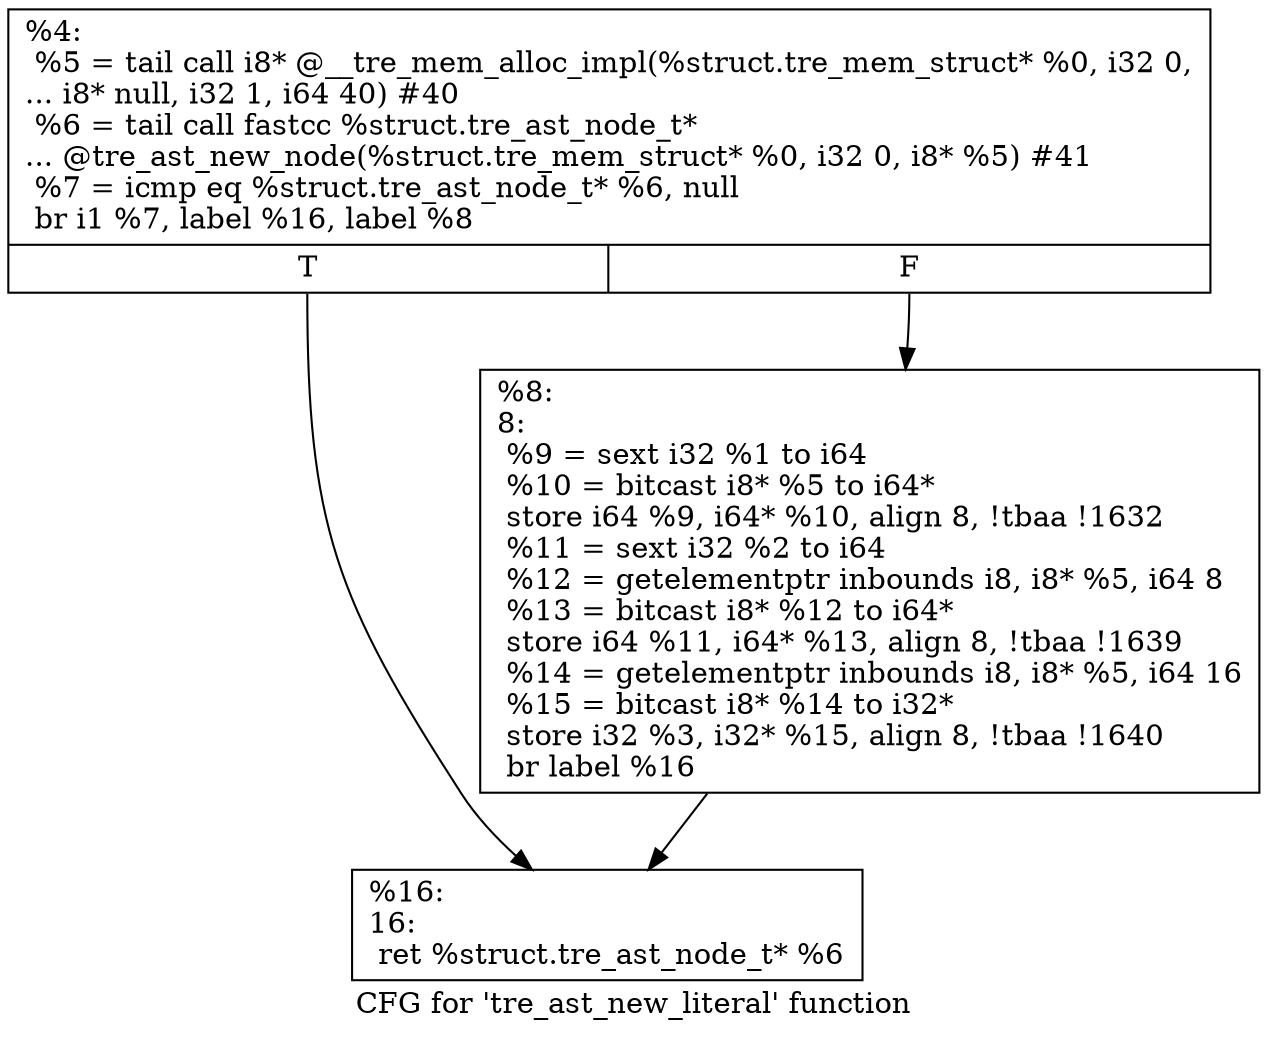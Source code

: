 digraph "CFG for 'tre_ast_new_literal' function" {
	label="CFG for 'tre_ast_new_literal' function";

	Node0x18ccc00 [shape=record,label="{%4:\l  %5 = tail call i8* @__tre_mem_alloc_impl(%struct.tre_mem_struct* %0, i32 0,\l... i8* null, i32 1, i64 40) #40\l  %6 = tail call fastcc %struct.tre_ast_node_t*\l... @tre_ast_new_node(%struct.tre_mem_struct* %0, i32 0, i8* %5) #41\l  %7 = icmp eq %struct.tre_ast_node_t* %6, null\l  br i1 %7, label %16, label %8\l|{<s0>T|<s1>F}}"];
	Node0x18ccc00:s0 -> Node0x18ccd50;
	Node0x18ccc00:s1 -> Node0x18ccd00;
	Node0x18ccd00 [shape=record,label="{%8:\l8:                                                \l  %9 = sext i32 %1 to i64\l  %10 = bitcast i8* %5 to i64*\l  store i64 %9, i64* %10, align 8, !tbaa !1632\l  %11 = sext i32 %2 to i64\l  %12 = getelementptr inbounds i8, i8* %5, i64 8\l  %13 = bitcast i8* %12 to i64*\l  store i64 %11, i64* %13, align 8, !tbaa !1639\l  %14 = getelementptr inbounds i8, i8* %5, i64 16\l  %15 = bitcast i8* %14 to i32*\l  store i32 %3, i32* %15, align 8, !tbaa !1640\l  br label %16\l}"];
	Node0x18ccd00 -> Node0x18ccd50;
	Node0x18ccd50 [shape=record,label="{%16:\l16:                                               \l  ret %struct.tre_ast_node_t* %6\l}"];
}

